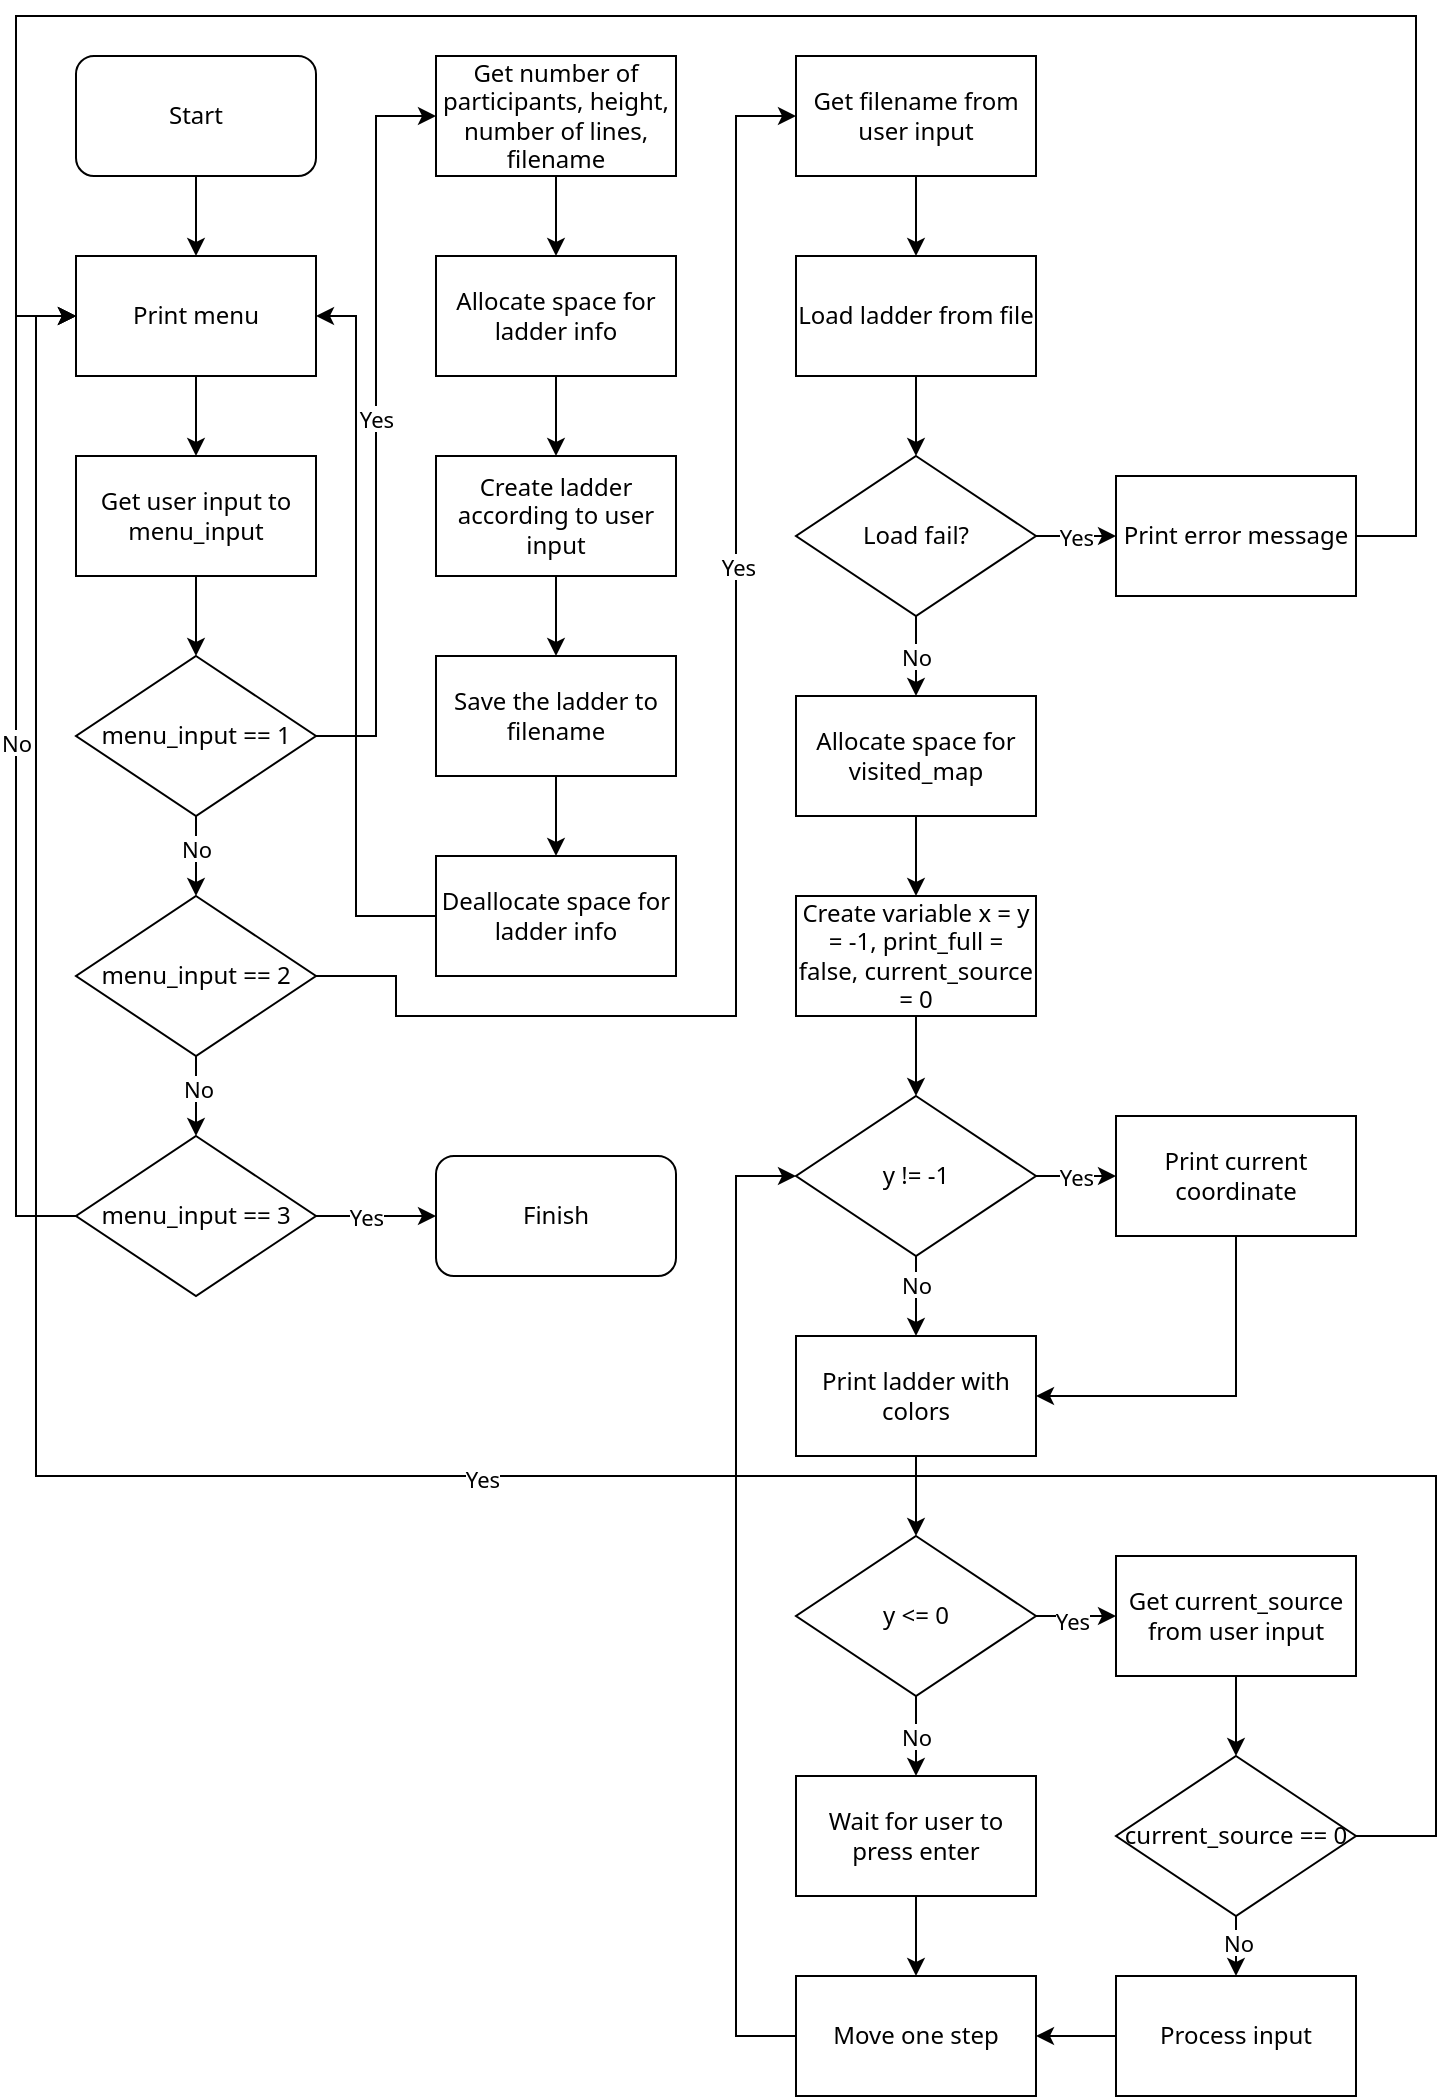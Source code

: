 <mxfile version="20.5.3" type="device"><diagram id="_iXMzJhWfOjKTn9x3eT2" name="Page-1"><mxGraphModel dx="1862" dy="1329" grid="1" gridSize="10" guides="1" tooltips="1" connect="1" arrows="1" fold="1" page="1" pageScale="1" pageWidth="850" pageHeight="1100" math="0" shadow="0"><root><mxCell id="0"/><mxCell id="1" parent="0"/><mxCell id="twqCoUBEEciuLTLlSZ-u-1" value="Start" style="rounded=1;whiteSpace=wrap;html=1;fontFamily=Noto Sans;" vertex="1" parent="1"><mxGeometry x="80" y="40" width="120" height="60" as="geometry"/></mxCell><mxCell id="twqCoUBEEciuLTLlSZ-u-2" value="Print menu" style="rounded=0;whiteSpace=wrap;html=1;fontFamily=Noto Sans;" vertex="1" parent="1"><mxGeometry x="80" y="140" width="120" height="60" as="geometry"/></mxCell><mxCell id="twqCoUBEEciuLTLlSZ-u-3" value="Get user input to menu_input" style="rounded=0;whiteSpace=wrap;html=1;fontFamily=Noto Sans;" vertex="1" parent="1"><mxGeometry x="80" y="240" width="120" height="60" as="geometry"/></mxCell><mxCell id="twqCoUBEEciuLTLlSZ-u-5" value="menu_input == 1" style="rhombus;whiteSpace=wrap;html=1;fontFamily=Noto Sans;" vertex="1" parent="1"><mxGeometry x="80" y="340" width="120" height="80" as="geometry"/></mxCell><mxCell id="twqCoUBEEciuLTLlSZ-u-6" value="menu_input == 2" style="rhombus;whiteSpace=wrap;html=1;fontFamily=Noto Sans;" vertex="1" parent="1"><mxGeometry x="80" y="460" width="120" height="80" as="geometry"/></mxCell><mxCell id="twqCoUBEEciuLTLlSZ-u-7" value="menu_input == 3" style="rhombus;whiteSpace=wrap;html=1;fontFamily=Noto Sans;" vertex="1" parent="1"><mxGeometry x="80" y="580" width="120" height="80" as="geometry"/></mxCell><mxCell id="twqCoUBEEciuLTLlSZ-u-8" value="Get number of participants, height, number of lines, filename" style="rounded=0;whiteSpace=wrap;html=1;fontFamily=Noto Sans;" vertex="1" parent="1"><mxGeometry x="260" y="40" width="120" height="60" as="geometry"/></mxCell><mxCell id="twqCoUBEEciuLTLlSZ-u-9" value="Allocate space for ladder info" style="rounded=0;whiteSpace=wrap;html=1;fontFamily=Noto Sans;" vertex="1" parent="1"><mxGeometry x="260" y="140" width="120" height="60" as="geometry"/></mxCell><mxCell id="twqCoUBEEciuLTLlSZ-u-10" value="Create ladder according to user input" style="rounded=0;whiteSpace=wrap;html=1;fontFamily=Noto Sans;" vertex="1" parent="1"><mxGeometry x="260" y="240" width="120" height="60" as="geometry"/></mxCell><mxCell id="twqCoUBEEciuLTLlSZ-u-11" value="Save the ladder to filename" style="rounded=0;whiteSpace=wrap;html=1;fontFamily=Noto Sans;" vertex="1" parent="1"><mxGeometry x="260" y="340" width="120" height="60" as="geometry"/></mxCell><mxCell id="twqCoUBEEciuLTLlSZ-u-12" value="Deallocate space for ladder info" style="rounded=0;whiteSpace=wrap;html=1;fontFamily=Noto Sans;" vertex="1" parent="1"><mxGeometry x="260" y="440" width="120" height="60" as="geometry"/></mxCell><mxCell id="twqCoUBEEciuLTLlSZ-u-13" value="Get filename from user input" style="rounded=0;whiteSpace=wrap;html=1;fontFamily=Noto Sans;" vertex="1" parent="1"><mxGeometry x="440" y="40" width="120" height="60" as="geometry"/></mxCell><mxCell id="twqCoUBEEciuLTLlSZ-u-14" value="Load ladder from file" style="rounded=0;whiteSpace=wrap;html=1;fontFamily=Noto Sans;" vertex="1" parent="1"><mxGeometry x="440" y="140" width="120" height="60" as="geometry"/></mxCell><mxCell id="twqCoUBEEciuLTLlSZ-u-15" value="Load fail?" style="rhombus;whiteSpace=wrap;html=1;fontFamily=Noto Sans;" vertex="1" parent="1"><mxGeometry x="440" y="240" width="120" height="80" as="geometry"/></mxCell><mxCell id="twqCoUBEEciuLTLlSZ-u-16" value="Print error message" style="rounded=0;whiteSpace=wrap;html=1;fontFamily=Noto Sans;" vertex="1" parent="1"><mxGeometry x="600" y="250" width="120" height="60" as="geometry"/></mxCell><mxCell id="twqCoUBEEciuLTLlSZ-u-17" value="Allocate space for visited_map" style="rounded=0;whiteSpace=wrap;html=1;fontFamily=Noto Sans;" vertex="1" parent="1"><mxGeometry x="440" y="360" width="120" height="60" as="geometry"/></mxCell><mxCell id="twqCoUBEEciuLTLlSZ-u-18" value="Create variable x = y = -1, print_full = false, current_source = 0" style="rounded=0;whiteSpace=wrap;html=1;fontFamily=Noto Sans;" vertex="1" parent="1"><mxGeometry x="440" y="460" width="120" height="60" as="geometry"/></mxCell><mxCell id="twqCoUBEEciuLTLlSZ-u-20" value="y != -1" style="rhombus;whiteSpace=wrap;html=1;fontFamily=Noto Sans;" vertex="1" parent="1"><mxGeometry x="440" y="560" width="120" height="80" as="geometry"/></mxCell><mxCell id="twqCoUBEEciuLTLlSZ-u-21" value="Print current coordinate" style="rounded=0;whiteSpace=wrap;html=1;fontFamily=Noto Sans;" vertex="1" parent="1"><mxGeometry x="600" y="570" width="120" height="60" as="geometry"/></mxCell><mxCell id="twqCoUBEEciuLTLlSZ-u-22" value="Print ladder with colors" style="rounded=0;whiteSpace=wrap;html=1;fontFamily=Noto Sans;" vertex="1" parent="1"><mxGeometry x="440" y="680" width="120" height="60" as="geometry"/></mxCell><mxCell id="twqCoUBEEciuLTLlSZ-u-23" value="y &amp;lt;= 0" style="rhombus;whiteSpace=wrap;html=1;fontFamily=Noto Sans;" vertex="1" parent="1"><mxGeometry x="440" y="780" width="120" height="80" as="geometry"/></mxCell><mxCell id="twqCoUBEEciuLTLlSZ-u-24" value="Get current_source from user input" style="rounded=0;whiteSpace=wrap;html=1;fontFamily=Noto Sans;" vertex="1" parent="1"><mxGeometry x="600" y="790" width="120" height="60" as="geometry"/></mxCell><mxCell id="twqCoUBEEciuLTLlSZ-u-26" value="Wait for user to press enter" style="rounded=0;whiteSpace=wrap;html=1;fontFamily=Noto Sans;" vertex="1" parent="1"><mxGeometry x="440" y="900" width="120" height="60" as="geometry"/></mxCell><mxCell id="twqCoUBEEciuLTLlSZ-u-27" value="Move one step" style="rounded=0;whiteSpace=wrap;html=1;fontFamily=Noto Sans;" vertex="1" parent="1"><mxGeometry x="440" y="1000" width="120" height="60" as="geometry"/></mxCell><mxCell id="twqCoUBEEciuLTLlSZ-u-28" value="" style="endArrow=classic;html=1;rounded=0;fontFamily=Noto Sans;exitX=0.5;exitY=1;exitDx=0;exitDy=0;entryX=0.5;entryY=0;entryDx=0;entryDy=0;" edge="1" parent="1" source="twqCoUBEEciuLTLlSZ-u-1" target="twqCoUBEEciuLTLlSZ-u-2"><mxGeometry width="50" height="50" relative="1" as="geometry"><mxPoint x="150" y="80" as="sourcePoint"/><mxPoint x="200" y="30" as="targetPoint"/></mxGeometry></mxCell><mxCell id="twqCoUBEEciuLTLlSZ-u-29" value="Finish" style="rounded=1;whiteSpace=wrap;html=1;fontFamily=Noto Sans;" vertex="1" parent="1"><mxGeometry x="260" y="590" width="120" height="60" as="geometry"/></mxCell><mxCell id="twqCoUBEEciuLTLlSZ-u-30" value="" style="endArrow=classic;html=1;rounded=0;fontFamily=Noto Sans;exitX=0.5;exitY=1;exitDx=0;exitDy=0;entryX=0.5;entryY=0;entryDx=0;entryDy=0;" edge="1" parent="1" source="twqCoUBEEciuLTLlSZ-u-2" target="twqCoUBEEciuLTLlSZ-u-3"><mxGeometry width="50" height="50" relative="1" as="geometry"><mxPoint x="140" y="150" as="sourcePoint"/><mxPoint x="190" y="100" as="targetPoint"/></mxGeometry></mxCell><mxCell id="twqCoUBEEciuLTLlSZ-u-31" value="" style="endArrow=classic;html=1;rounded=0;fontFamily=Noto Sans;exitX=0.5;exitY=1;exitDx=0;exitDy=0;entryX=0.5;entryY=0;entryDx=0;entryDy=0;" edge="1" parent="1" source="twqCoUBEEciuLTLlSZ-u-3" target="twqCoUBEEciuLTLlSZ-u-5"><mxGeometry width="50" height="50" relative="1" as="geometry"><mxPoint x="140" y="400" as="sourcePoint"/><mxPoint x="190" y="350" as="targetPoint"/></mxGeometry></mxCell><mxCell id="twqCoUBEEciuLTLlSZ-u-32" value="" style="endArrow=classic;html=1;rounded=0;fontFamily=Noto Sans;exitX=0.5;exitY=1;exitDx=0;exitDy=0;entryX=0.5;entryY=0;entryDx=0;entryDy=0;" edge="1" parent="1" source="twqCoUBEEciuLTLlSZ-u-5" target="twqCoUBEEciuLTLlSZ-u-6"><mxGeometry width="50" height="50" relative="1" as="geometry"><mxPoint x="140" y="400" as="sourcePoint"/><mxPoint x="190" y="350" as="targetPoint"/></mxGeometry></mxCell><mxCell id="twqCoUBEEciuLTLlSZ-u-35" value="No" style="edgeLabel;html=1;align=center;verticalAlign=middle;resizable=0;points=[];fontFamily=Noto Sans;" vertex="1" connectable="0" parent="twqCoUBEEciuLTLlSZ-u-32"><mxGeometry x="-0.233" relative="1" as="geometry"><mxPoint as="offset"/></mxGeometry></mxCell><mxCell id="twqCoUBEEciuLTLlSZ-u-33" value="" style="endArrow=classic;html=1;rounded=0;fontFamily=Noto Sans;exitX=0.5;exitY=1;exitDx=0;exitDy=0;entryX=0.5;entryY=0;entryDx=0;entryDy=0;" edge="1" parent="1" source="twqCoUBEEciuLTLlSZ-u-6" target="twqCoUBEEciuLTLlSZ-u-7"><mxGeometry width="50" height="50" relative="1" as="geometry"><mxPoint x="140" y="600" as="sourcePoint"/><mxPoint x="190" y="550" as="targetPoint"/></mxGeometry></mxCell><mxCell id="twqCoUBEEciuLTLlSZ-u-36" value="No" style="edgeLabel;html=1;align=center;verticalAlign=middle;resizable=0;points=[];fontFamily=Noto Sans;" vertex="1" connectable="0" parent="twqCoUBEEciuLTLlSZ-u-33"><mxGeometry x="-0.233" y="1" relative="1" as="geometry"><mxPoint as="offset"/></mxGeometry></mxCell><mxCell id="twqCoUBEEciuLTLlSZ-u-34" value="" style="endArrow=classic;html=1;rounded=0;fontFamily=Noto Sans;exitX=1;exitY=0.5;exitDx=0;exitDy=0;entryX=0;entryY=0.5;entryDx=0;entryDy=0;" edge="1" parent="1" source="twqCoUBEEciuLTLlSZ-u-7" target="twqCoUBEEciuLTLlSZ-u-29"><mxGeometry width="50" height="50" relative="1" as="geometry"><mxPoint x="140" y="600" as="sourcePoint"/><mxPoint x="190" y="550" as="targetPoint"/></mxGeometry></mxCell><mxCell id="twqCoUBEEciuLTLlSZ-u-37" value="Yes" style="edgeLabel;html=1;align=center;verticalAlign=middle;resizable=0;points=[];fontFamily=Noto Sans;" vertex="1" connectable="0" parent="twqCoUBEEciuLTLlSZ-u-34"><mxGeometry x="-0.183" relative="1" as="geometry"><mxPoint as="offset"/></mxGeometry></mxCell><mxCell id="twqCoUBEEciuLTLlSZ-u-38" value="" style="endArrow=classic;html=1;rounded=0;fontFamily=Noto Sans;exitX=1;exitY=0.5;exitDx=0;exitDy=0;entryX=0;entryY=0.5;entryDx=0;entryDy=0;" edge="1" parent="1" source="twqCoUBEEciuLTLlSZ-u-5" target="twqCoUBEEciuLTLlSZ-u-8"><mxGeometry width="50" height="50" relative="1" as="geometry"><mxPoint x="110" y="200" as="sourcePoint"/><mxPoint x="160" y="150" as="targetPoint"/><Array as="points"><mxPoint x="230" y="380"/><mxPoint x="230" y="70"/></Array></mxGeometry></mxCell><mxCell id="twqCoUBEEciuLTLlSZ-u-39" value="Yes" style="edgeLabel;html=1;align=center;verticalAlign=middle;resizable=0;points=[];fontFamily=Noto Sans;" vertex="1" connectable="0" parent="twqCoUBEEciuLTLlSZ-u-38"><mxGeometry x="0.025" relative="1" as="geometry"><mxPoint as="offset"/></mxGeometry></mxCell><mxCell id="twqCoUBEEciuLTLlSZ-u-40" value="" style="endArrow=classic;html=1;rounded=0;fontFamily=Noto Sans;entryX=1;entryY=0.5;entryDx=0;entryDy=0;exitX=0;exitY=0.5;exitDx=0;exitDy=0;" edge="1" parent="1" source="twqCoUBEEciuLTLlSZ-u-12" target="twqCoUBEEciuLTLlSZ-u-2"><mxGeometry width="50" height="50" relative="1" as="geometry"><mxPoint x="120" y="350" as="sourcePoint"/><mxPoint x="170" y="300" as="targetPoint"/><Array as="points"><mxPoint x="220" y="470"/><mxPoint x="220" y="170"/></Array></mxGeometry></mxCell><mxCell id="twqCoUBEEciuLTLlSZ-u-41" value="" style="endArrow=classic;html=1;rounded=0;fontFamily=Noto Sans;exitX=0.5;exitY=1;exitDx=0;exitDy=0;entryX=0.5;entryY=0;entryDx=0;entryDy=0;" edge="1" parent="1" source="twqCoUBEEciuLTLlSZ-u-8" target="twqCoUBEEciuLTLlSZ-u-9"><mxGeometry width="50" height="50" relative="1" as="geometry"><mxPoint x="180" y="300" as="sourcePoint"/><mxPoint x="230" y="250" as="targetPoint"/></mxGeometry></mxCell><mxCell id="twqCoUBEEciuLTLlSZ-u-42" value="" style="endArrow=classic;html=1;rounded=0;fontFamily=Noto Sans;exitX=0.5;exitY=1;exitDx=0;exitDy=0;entryX=0.5;entryY=0;entryDx=0;entryDy=0;" edge="1" parent="1" source="twqCoUBEEciuLTLlSZ-u-9" target="twqCoUBEEciuLTLlSZ-u-10"><mxGeometry width="50" height="50" relative="1" as="geometry"><mxPoint x="180" y="300" as="sourcePoint"/><mxPoint x="230" y="250" as="targetPoint"/></mxGeometry></mxCell><mxCell id="twqCoUBEEciuLTLlSZ-u-43" value="" style="endArrow=classic;html=1;rounded=0;fontFamily=Noto Sans;exitX=0.5;exitY=1;exitDx=0;exitDy=0;entryX=0.5;entryY=0;entryDx=0;entryDy=0;" edge="1" parent="1" source="twqCoUBEEciuLTLlSZ-u-10" target="twqCoUBEEciuLTLlSZ-u-11"><mxGeometry width="50" height="50" relative="1" as="geometry"><mxPoint x="180" y="300" as="sourcePoint"/><mxPoint x="230" y="250" as="targetPoint"/></mxGeometry></mxCell><mxCell id="twqCoUBEEciuLTLlSZ-u-44" value="" style="endArrow=classic;html=1;rounded=0;fontFamily=Noto Sans;exitX=0.5;exitY=1;exitDx=0;exitDy=0;entryX=0.5;entryY=0;entryDx=0;entryDy=0;" edge="1" parent="1" source="twqCoUBEEciuLTLlSZ-u-11" target="twqCoUBEEciuLTLlSZ-u-12"><mxGeometry width="50" height="50" relative="1" as="geometry"><mxPoint x="390" y="440" as="sourcePoint"/><mxPoint x="440" y="390" as="targetPoint"/></mxGeometry></mxCell><mxCell id="twqCoUBEEciuLTLlSZ-u-45" value="" style="endArrow=classic;html=1;rounded=0;fontFamily=Noto Sans;exitX=1;exitY=0.5;exitDx=0;exitDy=0;entryX=0;entryY=0.5;entryDx=0;entryDy=0;" edge="1" parent="1" source="twqCoUBEEciuLTLlSZ-u-6" target="twqCoUBEEciuLTLlSZ-u-13"><mxGeometry width="50" height="50" relative="1" as="geometry"><mxPoint x="370" y="370" as="sourcePoint"/><mxPoint x="420" y="320" as="targetPoint"/><Array as="points"><mxPoint x="240" y="500"/><mxPoint x="240" y="520"/><mxPoint x="410" y="520"/><mxPoint x="410" y="70"/></Array></mxGeometry></mxCell><mxCell id="twqCoUBEEciuLTLlSZ-u-46" value="Yes" style="edgeLabel;html=1;align=center;verticalAlign=middle;resizable=0;points=[];fontFamily=Noto Sans;" vertex="1" connectable="0" parent="twqCoUBEEciuLTLlSZ-u-45"><mxGeometry x="0.281" y="-1" relative="1" as="geometry"><mxPoint as="offset"/></mxGeometry></mxCell><mxCell id="twqCoUBEEciuLTLlSZ-u-47" value="" style="endArrow=classic;html=1;rounded=0;fontFamily=Noto Sans;exitX=0.5;exitY=1;exitDx=0;exitDy=0;entryX=0.5;entryY=0;entryDx=0;entryDy=0;" edge="1" parent="1" source="twqCoUBEEciuLTLlSZ-u-13" target="twqCoUBEEciuLTLlSZ-u-14"><mxGeometry width="50" height="50" relative="1" as="geometry"><mxPoint x="440" y="210" as="sourcePoint"/><mxPoint x="490" y="160" as="targetPoint"/></mxGeometry></mxCell><mxCell id="twqCoUBEEciuLTLlSZ-u-48" value="" style="endArrow=classic;html=1;rounded=0;fontFamily=Noto Sans;entryX=0.5;entryY=0;entryDx=0;entryDy=0;exitX=0.5;exitY=1;exitDx=0;exitDy=0;" edge="1" parent="1" source="twqCoUBEEciuLTLlSZ-u-14" target="twqCoUBEEciuLTLlSZ-u-15"><mxGeometry width="50" height="50" relative="1" as="geometry"><mxPoint x="440" y="320" as="sourcePoint"/><mxPoint x="490" y="270" as="targetPoint"/></mxGeometry></mxCell><mxCell id="twqCoUBEEciuLTLlSZ-u-49" value="Yes" style="endArrow=classic;html=1;rounded=0;fontFamily=Noto Sans;entryX=0;entryY=0.5;entryDx=0;entryDy=0;exitX=1;exitY=0.5;exitDx=0;exitDy=0;" edge="1" parent="1" source="twqCoUBEEciuLTLlSZ-u-15" target="twqCoUBEEciuLTLlSZ-u-16"><mxGeometry width="50" height="50" relative="1" as="geometry"><mxPoint x="440" y="360" as="sourcePoint"/><mxPoint x="490" y="310" as="targetPoint"/></mxGeometry></mxCell><mxCell id="twqCoUBEEciuLTLlSZ-u-50" value="No" style="endArrow=classic;html=1;rounded=0;fontFamily=Noto Sans;exitX=0.5;exitY=1;exitDx=0;exitDy=0;entryX=0.5;entryY=0;entryDx=0;entryDy=0;" edge="1" parent="1" source="twqCoUBEEciuLTLlSZ-u-15" target="twqCoUBEEciuLTLlSZ-u-17"><mxGeometry width="50" height="50" relative="1" as="geometry"><mxPoint x="440" y="440" as="sourcePoint"/><mxPoint x="490" y="390" as="targetPoint"/></mxGeometry></mxCell><mxCell id="twqCoUBEEciuLTLlSZ-u-51" value="" style="endArrow=classic;html=1;rounded=0;fontFamily=Noto Sans;exitX=0.5;exitY=1;exitDx=0;exitDy=0;entryX=0.5;entryY=0;entryDx=0;entryDy=0;" edge="1" parent="1" source="twqCoUBEEciuLTLlSZ-u-17" target="twqCoUBEEciuLTLlSZ-u-18"><mxGeometry width="50" height="50" relative="1" as="geometry"><mxPoint x="440" y="490" as="sourcePoint"/><mxPoint x="490" y="440" as="targetPoint"/></mxGeometry></mxCell><mxCell id="twqCoUBEEciuLTLlSZ-u-52" value="" style="endArrow=classic;html=1;rounded=0;fontFamily=Noto Sans;entryX=0.5;entryY=0;entryDx=0;entryDy=0;exitX=0.5;exitY=1;exitDx=0;exitDy=0;" edge="1" parent="1" source="twqCoUBEEciuLTLlSZ-u-18" target="twqCoUBEEciuLTLlSZ-u-20"><mxGeometry width="50" height="50" relative="1" as="geometry"><mxPoint x="440" y="650" as="sourcePoint"/><mxPoint x="490" y="600" as="targetPoint"/></mxGeometry></mxCell><mxCell id="twqCoUBEEciuLTLlSZ-u-53" value="" style="endArrow=classic;html=1;rounded=0;fontFamily=Noto Sans;entryX=0.5;entryY=0;entryDx=0;entryDy=0;exitX=0.5;exitY=1;exitDx=0;exitDy=0;" edge="1" parent="1" source="twqCoUBEEciuLTLlSZ-u-20" target="twqCoUBEEciuLTLlSZ-u-22"><mxGeometry width="50" height="50" relative="1" as="geometry"><mxPoint x="440" y="740" as="sourcePoint"/><mxPoint x="490" y="690" as="targetPoint"/></mxGeometry></mxCell><mxCell id="twqCoUBEEciuLTLlSZ-u-54" value="No" style="edgeLabel;html=1;align=center;verticalAlign=middle;resizable=0;points=[];fontFamily=Noto Sans;" vertex="1" connectable="0" parent="twqCoUBEEciuLTLlSZ-u-53"><mxGeometry x="-0.317" relative="1" as="geometry"><mxPoint as="offset"/></mxGeometry></mxCell><mxCell id="twqCoUBEEciuLTLlSZ-u-55" value="Yes" style="endArrow=classic;html=1;rounded=0;fontFamily=Noto Sans;entryX=0;entryY=0.5;entryDx=0;entryDy=0;exitX=1;exitY=0.5;exitDx=0;exitDy=0;" edge="1" parent="1" source="twqCoUBEEciuLTLlSZ-u-20" target="twqCoUBEEciuLTLlSZ-u-21"><mxGeometry width="50" height="50" relative="1" as="geometry"><mxPoint x="440" y="730" as="sourcePoint"/><mxPoint x="490" y="680" as="targetPoint"/></mxGeometry></mxCell><mxCell id="twqCoUBEEciuLTLlSZ-u-56" value="" style="endArrow=classic;html=1;rounded=0;fontFamily=Noto Sans;entryX=1;entryY=0.5;entryDx=0;entryDy=0;exitX=0.5;exitY=1;exitDx=0;exitDy=0;" edge="1" parent="1" source="twqCoUBEEciuLTLlSZ-u-21" target="twqCoUBEEciuLTLlSZ-u-22"><mxGeometry width="50" height="50" relative="1" as="geometry"><mxPoint x="440" y="730" as="sourcePoint"/><mxPoint x="490" y="680" as="targetPoint"/><Array as="points"><mxPoint x="660" y="710"/></Array></mxGeometry></mxCell><mxCell id="twqCoUBEEciuLTLlSZ-u-57" value="" style="endArrow=classic;html=1;rounded=0;fontFamily=Noto Sans;entryX=0.5;entryY=0;entryDx=0;entryDy=0;exitX=0.5;exitY=1;exitDx=0;exitDy=0;" edge="1" parent="1" source="twqCoUBEEciuLTLlSZ-u-22" target="twqCoUBEEciuLTLlSZ-u-23"><mxGeometry width="50" height="50" relative="1" as="geometry"><mxPoint x="440" y="790" as="sourcePoint"/><mxPoint x="490" y="740" as="targetPoint"/></mxGeometry></mxCell><mxCell id="twqCoUBEEciuLTLlSZ-u-58" value="" style="endArrow=classic;html=1;rounded=0;fontFamily=Noto Sans;entryX=0;entryY=0.5;entryDx=0;entryDy=0;exitX=1;exitY=0.5;exitDx=0;exitDy=0;" edge="1" parent="1" source="twqCoUBEEciuLTLlSZ-u-23" target="twqCoUBEEciuLTLlSZ-u-24"><mxGeometry width="50" height="50" relative="1" as="geometry"><mxPoint x="440" y="790" as="sourcePoint"/><mxPoint x="490" y="740" as="targetPoint"/></mxGeometry></mxCell><mxCell id="twqCoUBEEciuLTLlSZ-u-59" value="Yes" style="edgeLabel;html=1;align=center;verticalAlign=middle;resizable=0;points=[];fontFamily=Noto Sans;" vertex="1" connectable="0" parent="twqCoUBEEciuLTLlSZ-u-58"><mxGeometry x="-0.117" y="-2" relative="1" as="geometry"><mxPoint as="offset"/></mxGeometry></mxCell><mxCell id="twqCoUBEEciuLTLlSZ-u-60" value="No" style="endArrow=classic;html=1;rounded=0;fontFamily=Noto Sans;entryX=0.5;entryY=0;entryDx=0;entryDy=0;exitX=0.5;exitY=1;exitDx=0;exitDy=0;" edge="1" parent="1" source="twqCoUBEEciuLTLlSZ-u-23" target="twqCoUBEEciuLTLlSZ-u-26"><mxGeometry width="50" height="50" relative="1" as="geometry"><mxPoint x="440" y="790" as="sourcePoint"/><mxPoint x="490" y="740" as="targetPoint"/></mxGeometry></mxCell><mxCell id="twqCoUBEEciuLTLlSZ-u-61" value="" style="endArrow=classic;html=1;rounded=0;fontFamily=Noto Sans;entryX=0.5;entryY=0;entryDx=0;entryDy=0;exitX=0.5;exitY=1;exitDx=0;exitDy=0;" edge="1" parent="1" source="twqCoUBEEciuLTLlSZ-u-26" target="twqCoUBEEciuLTLlSZ-u-27"><mxGeometry width="50" height="50" relative="1" as="geometry"><mxPoint x="440" y="1000" as="sourcePoint"/><mxPoint x="490" y="950" as="targetPoint"/></mxGeometry></mxCell><mxCell id="twqCoUBEEciuLTLlSZ-u-62" value="" style="endArrow=classic;html=1;rounded=0;fontFamily=Noto Sans;exitX=0;exitY=0.5;exitDx=0;exitDy=0;entryX=0;entryY=0.5;entryDx=0;entryDy=0;" edge="1" parent="1" source="twqCoUBEEciuLTLlSZ-u-27" target="twqCoUBEEciuLTLlSZ-u-20"><mxGeometry width="50" height="50" relative="1" as="geometry"><mxPoint x="100" y="700" as="sourcePoint"/><mxPoint x="150" y="650" as="targetPoint"/><Array as="points"><mxPoint x="410" y="1030"/><mxPoint x="410" y="600"/></Array></mxGeometry></mxCell><mxCell id="twqCoUBEEciuLTLlSZ-u-63" value="" style="endArrow=classic;html=1;rounded=0;fontFamily=Noto Sans;exitX=1;exitY=0.5;exitDx=0;exitDy=0;entryX=0;entryY=0.5;entryDx=0;entryDy=0;" edge="1" parent="1" source="twqCoUBEEciuLTLlSZ-u-16" target="twqCoUBEEciuLTLlSZ-u-2"><mxGeometry width="50" height="50" relative="1" as="geometry"><mxPoint x="310" y="340" as="sourcePoint"/><mxPoint x="360" y="290" as="targetPoint"/><Array as="points"><mxPoint x="750" y="280"/><mxPoint x="750" y="20"/><mxPoint x="50" y="20"/><mxPoint x="50" y="170"/></Array></mxGeometry></mxCell><mxCell id="twqCoUBEEciuLTLlSZ-u-64" value="" style="endArrow=classic;html=1;rounded=0;fontFamily=Noto Sans;exitX=0;exitY=0.5;exitDx=0;exitDy=0;entryX=0;entryY=0.5;entryDx=0;entryDy=0;" edge="1" parent="1" source="twqCoUBEEciuLTLlSZ-u-7" target="twqCoUBEEciuLTLlSZ-u-2"><mxGeometry width="50" height="50" relative="1" as="geometry"><mxPoint x="310" y="370" as="sourcePoint"/><mxPoint x="360" y="320" as="targetPoint"/><Array as="points"><mxPoint x="50" y="620"/><mxPoint x="50" y="170"/></Array></mxGeometry></mxCell><mxCell id="twqCoUBEEciuLTLlSZ-u-65" value="No" style="edgeLabel;html=1;align=center;verticalAlign=middle;resizable=0;points=[];fontFamily=Noto Sans;" vertex="1" connectable="0" parent="twqCoUBEEciuLTLlSZ-u-64"><mxGeometry x="0.047" relative="1" as="geometry"><mxPoint as="offset"/></mxGeometry></mxCell><mxCell id="twqCoUBEEciuLTLlSZ-u-67" value="current_source == 0" style="rhombus;whiteSpace=wrap;html=1;fontFamily=Noto Sans;" vertex="1" parent="1"><mxGeometry x="600" y="890" width="120" height="80" as="geometry"/></mxCell><mxCell id="twqCoUBEEciuLTLlSZ-u-68" value="Process input" style="rounded=0;whiteSpace=wrap;html=1;fontFamily=Noto Sans;" vertex="1" parent="1"><mxGeometry x="600" y="1000" width="120" height="60" as="geometry"/></mxCell><mxCell id="twqCoUBEEciuLTLlSZ-u-69" value="" style="endArrow=classic;html=1;rounded=0;fontFamily=Noto Sans;exitX=0.5;exitY=1;exitDx=0;exitDy=0;entryX=0.5;entryY=0;entryDx=0;entryDy=0;" edge="1" parent="1" source="twqCoUBEEciuLTLlSZ-u-24" target="twqCoUBEEciuLTLlSZ-u-67"><mxGeometry width="50" height="50" relative="1" as="geometry"><mxPoint x="480" y="950" as="sourcePoint"/><mxPoint x="530" y="900" as="targetPoint"/></mxGeometry></mxCell><mxCell id="twqCoUBEEciuLTLlSZ-u-70" value="" style="endArrow=classic;html=1;rounded=0;fontFamily=Noto Sans;entryX=0.5;entryY=0;entryDx=0;entryDy=0;exitX=0.5;exitY=1;exitDx=0;exitDy=0;" edge="1" parent="1" source="twqCoUBEEciuLTLlSZ-u-67" target="twqCoUBEEciuLTLlSZ-u-68"><mxGeometry width="50" height="50" relative="1" as="geometry"><mxPoint x="480" y="950" as="sourcePoint"/><mxPoint x="530" y="900" as="targetPoint"/></mxGeometry></mxCell><mxCell id="twqCoUBEEciuLTLlSZ-u-72" value="No" style="edgeLabel;html=1;align=center;verticalAlign=middle;resizable=0;points=[];fontFamily=Noto Sans;" vertex="1" connectable="0" parent="twqCoUBEEciuLTLlSZ-u-70"><mxGeometry x="-0.169" y="1" relative="1" as="geometry"><mxPoint as="offset"/></mxGeometry></mxCell><mxCell id="twqCoUBEEciuLTLlSZ-u-71" value="" style="endArrow=classic;html=1;rounded=0;fontFamily=Noto Sans;exitX=0;exitY=0.5;exitDx=0;exitDy=0;entryX=1;entryY=0.5;entryDx=0;entryDy=0;" edge="1" parent="1" source="twqCoUBEEciuLTLlSZ-u-68" target="twqCoUBEEciuLTLlSZ-u-27"><mxGeometry width="50" height="50" relative="1" as="geometry"><mxPoint x="480" y="950" as="sourcePoint"/><mxPoint x="530" y="900" as="targetPoint"/></mxGeometry></mxCell><mxCell id="twqCoUBEEciuLTLlSZ-u-73" value="" style="endArrow=classic;html=1;rounded=0;fontFamily=Noto Sans;exitX=1;exitY=0.5;exitDx=0;exitDy=0;entryX=0;entryY=0.5;entryDx=0;entryDy=0;" edge="1" parent="1" source="twqCoUBEEciuLTLlSZ-u-67" target="twqCoUBEEciuLTLlSZ-u-2"><mxGeometry width="50" height="50" relative="1" as="geometry"><mxPoint x="330" y="640" as="sourcePoint"/><mxPoint x="60" y="260" as="targetPoint"/><Array as="points"><mxPoint x="760" y="930"/><mxPoint x="760" y="750"/><mxPoint x="60" y="750"/><mxPoint x="60" y="170"/></Array></mxGeometry></mxCell><mxCell id="twqCoUBEEciuLTLlSZ-u-74" value="Yes" style="edgeLabel;html=1;align=center;verticalAlign=middle;resizable=0;points=[];fontFamily=Noto Sans;" vertex="1" connectable="0" parent="twqCoUBEEciuLTLlSZ-u-73"><mxGeometry x="-0.083" y="1" relative="1" as="geometry"><mxPoint as="offset"/></mxGeometry></mxCell></root></mxGraphModel></diagram></mxfile>